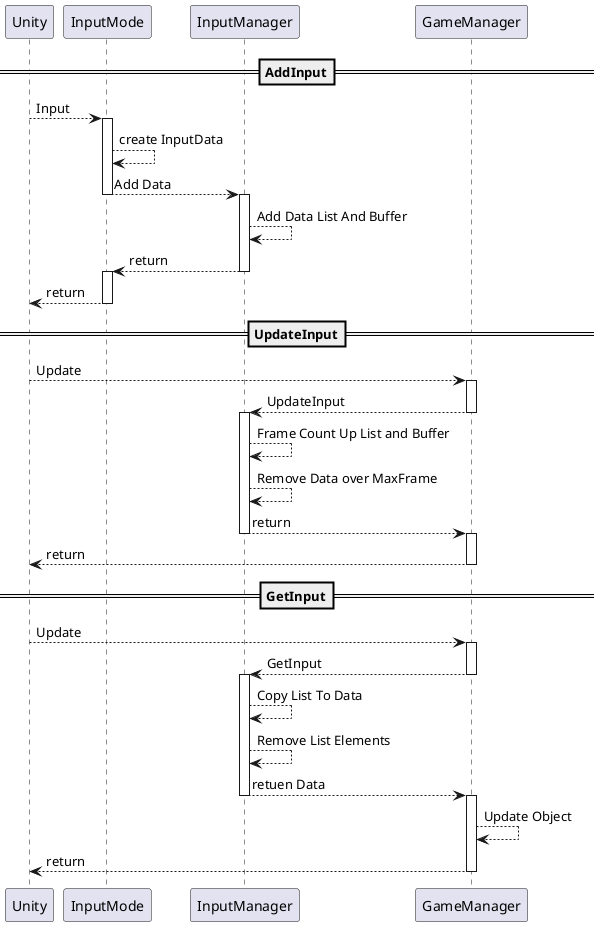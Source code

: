 @startuml
==AddInput==
Unity --> InputMode :Input
activate InputMode
InputMode --> InputMode : create InputData
InputMode --> InputManager : Add Data
deactivate InputMode
activate InputManager
InputManager --> InputManager : Add Data List And Buffer
InputManager --> InputMode : return
deactivate InputManager
activate InputMode
InputMode --> Unity : return
deactivate InputMode

==UpdateInput==
Unity --> GameManager : Update
activate GameManager
GameManager --> InputManager : UpdateInput
deactivate GameManager
activate InputManager
InputManager --> InputManager : Frame Count Up List and Buffer
InputManager --> InputManager : Remove Data over MaxFrame
InputManager --> GameManager : return
deactivate InputManager
activate GameManager
GameManager --> Unity : return
deactivate GameManager

==GetInput==
Unity --> GameManager : Update
activate GameManager
GameManager --> InputManager : GetInput
deactivate GameManager
activate InputManager
InputManager --> InputManager : Copy List To Data
InputManager --> InputManager : Remove List Elements
InputManager --> GameManager : retuen Data
deactivate InputManager
activate GameManager
GameManager --> GameManager : Update Object
GameManager --> Unity : return
deactivate GameManager
@enduml